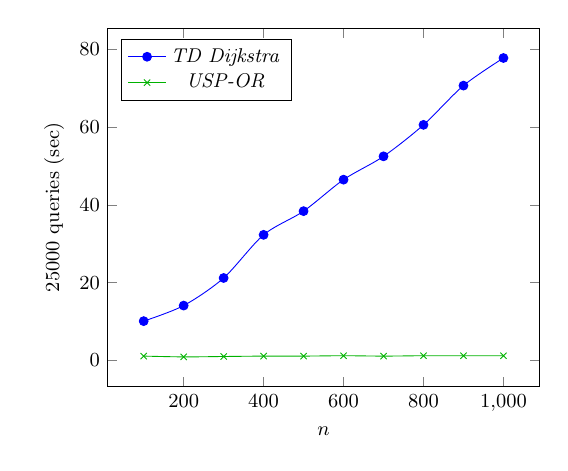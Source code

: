 \tikzstyle{textstyle}=[font=\fontsize{9}{9}\selectfont]
\begin{tikzpicture}[textstyle, scale=0.8]
    \begin{axis}[
        xlabel={$n$},
        ylabel={$25000$ queries (sec)},
		legend pos=north west
        ]
        
    \addplot[smooth,mark=*,color=blue] plot coordinates {
		(100,10.1)
		(200,14.1)
		(300,21.2)
		(400,32.3)
		(500,38.4)
		(600,46.5)
		(700,52.5)
		(800,60.6)
		(900,70.7)
		(1000,77.8)
    };
    \addlegendentry{\textit{TD Dijkstra}}
    
    \addplot[smooth,mark=x,color=green!70!black] plot coordinates {
		(100,1.1)
		(200,0.9)
		(300,1.0)
		(400,1.1)
		(500,1.1)
		(600,1.2)
		(700,1.1)
		(800,1.2)
		(900,1.2)
		(1000,1.2)
    };
    \addlegendentry{\textit{USP-OR}}
    
    \end{axis}
\end{tikzpicture}
